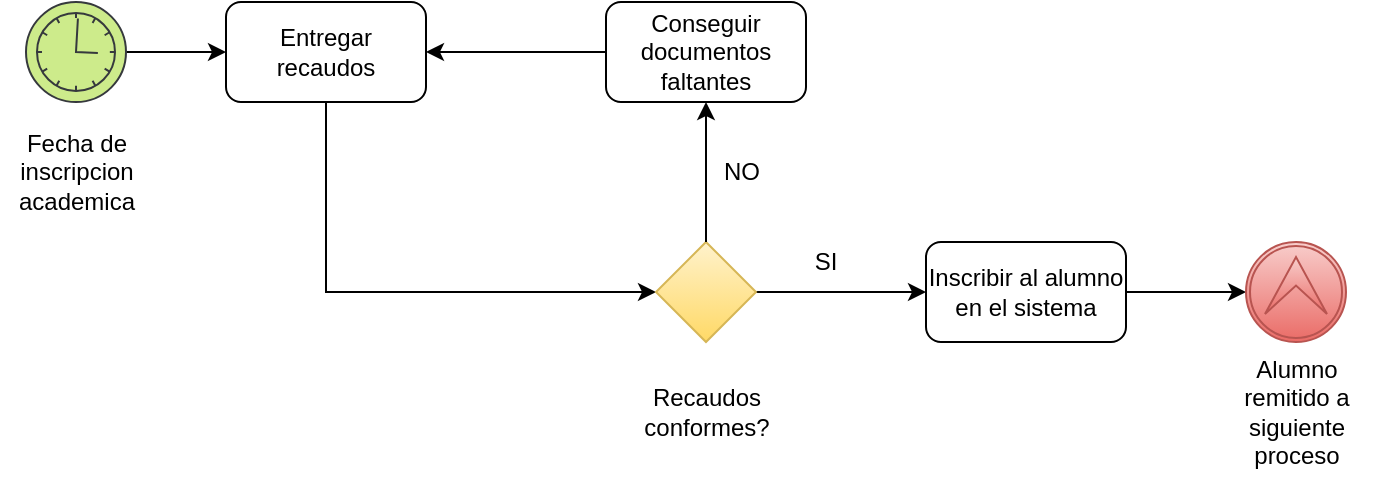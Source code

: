 <mxfile version="14.9.6" type="device"><diagram id="sF1LM7YBI4MeJCOUih7d" name="Página-1"><mxGraphModel dx="946" dy="631" grid="1" gridSize="10" guides="1" tooltips="1" connect="1" arrows="1" fold="1" page="1" pageScale="1" pageWidth="827" pageHeight="1169" math="0" shadow="0"><root><mxCell id="0"/><mxCell id="1" parent="0"/><mxCell id="6XdlBvziYxvV6f6KK9LP-16" style="edgeStyle=orthogonalEdgeStyle;rounded=0;orthogonalLoop=1;jettySize=auto;html=1;entryX=0;entryY=0.5;entryDx=0;entryDy=0;" edge="1" parent="1" source="6XdlBvziYxvV6f6KK9LP-1" target="6XdlBvziYxvV6f6KK9LP-2"><mxGeometry relative="1" as="geometry"/></mxCell><mxCell id="6XdlBvziYxvV6f6KK9LP-1" value="" style="points=[[0.145,0.145,0],[0.5,0,0],[0.855,0.145,0],[1,0.5,0],[0.855,0.855,0],[0.5,1,0],[0.145,0.855,0],[0,0.5,0]];shape=mxgraph.bpmn.event;html=1;verticalLabelPosition=bottom;labelBackgroundColor=#ffffff;verticalAlign=top;align=center;perimeter=ellipsePerimeter;outlineConnect=0;aspect=fixed;outline=standard;symbol=timer;fillColor=#cdeb8b;strokeColor=#36393d;" vertex="1" parent="1"><mxGeometry x="40" y="240" width="50" height="50" as="geometry"/></mxCell><mxCell id="6XdlBvziYxvV6f6KK9LP-8" style="edgeStyle=orthogonalEdgeStyle;rounded=0;orthogonalLoop=1;jettySize=auto;html=1;entryX=0;entryY=0.5;entryDx=0;entryDy=0;" edge="1" parent="1" source="6XdlBvziYxvV6f6KK9LP-2" target="6XdlBvziYxvV6f6KK9LP-5"><mxGeometry relative="1" as="geometry"><mxPoint x="190" y="400" as="targetPoint"/><Array as="points"><mxPoint x="190" y="385"/></Array></mxGeometry></mxCell><mxCell id="6XdlBvziYxvV6f6KK9LP-2" value="Entregar recaudos" style="rounded=1;whiteSpace=wrap;html=1;" vertex="1" parent="1"><mxGeometry x="140" y="240" width="100" height="50" as="geometry"/></mxCell><mxCell id="6XdlBvziYxvV6f6KK9LP-7" style="edgeStyle=orthogonalEdgeStyle;rounded=0;orthogonalLoop=1;jettySize=auto;html=1;" edge="1" parent="1" source="6XdlBvziYxvV6f6KK9LP-4" target="6XdlBvziYxvV6f6KK9LP-2"><mxGeometry relative="1" as="geometry"/></mxCell><mxCell id="6XdlBvziYxvV6f6KK9LP-4" value="Conseguir documentos faltantes&lt;br&gt;" style="rounded=1;whiteSpace=wrap;html=1;" vertex="1" parent="1"><mxGeometry x="330" y="240" width="100" height="50" as="geometry"/></mxCell><mxCell id="6XdlBvziYxvV6f6KK9LP-12" style="edgeStyle=orthogonalEdgeStyle;rounded=0;orthogonalLoop=1;jettySize=auto;html=1;entryX=0;entryY=0.5;entryDx=0;entryDy=0;" edge="1" parent="1" source="6XdlBvziYxvV6f6KK9LP-5" target="6XdlBvziYxvV6f6KK9LP-10"><mxGeometry relative="1" as="geometry"/></mxCell><mxCell id="6XdlBvziYxvV6f6KK9LP-5" value="" style="rhombus;whiteSpace=wrap;html=1;gradientColor=#ffd966;fillColor=#fff2cc;strokeColor=#d6b656;" vertex="1" parent="1"><mxGeometry x="355" y="360" width="50" height="50" as="geometry"/></mxCell><mxCell id="6XdlBvziYxvV6f6KK9LP-6" value="" style="endArrow=classic;html=1;entryX=0.5;entryY=1;entryDx=0;entryDy=0;" edge="1" parent="1" target="6XdlBvziYxvV6f6KK9LP-4"><mxGeometry width="50" height="50" relative="1" as="geometry"><mxPoint x="380" y="360" as="sourcePoint"/><mxPoint x="430" y="310" as="targetPoint"/></mxGeometry></mxCell><mxCell id="6XdlBvziYxvV6f6KK9LP-13" style="edgeStyle=orthogonalEdgeStyle;rounded=0;orthogonalLoop=1;jettySize=auto;html=1;entryX=0;entryY=0.5;entryDx=0;entryDy=0;entryPerimeter=0;" edge="1" parent="1" source="6XdlBvziYxvV6f6KK9LP-10" target="6XdlBvziYxvV6f6KK9LP-11"><mxGeometry relative="1" as="geometry"/></mxCell><mxCell id="6XdlBvziYxvV6f6KK9LP-10" value="Inscribir al alumno en el sistema&lt;br&gt;" style="rounded=1;whiteSpace=wrap;html=1;" vertex="1" parent="1"><mxGeometry x="490" y="360" width="100" height="50" as="geometry"/></mxCell><mxCell id="6XdlBvziYxvV6f6KK9LP-11" value="" style="points=[[0.145,0.145,0],[0.5,0,0],[0.855,0.145,0],[1,0.5,0],[0.855,0.855,0],[0.5,1,0],[0.145,0.855,0],[0,0.5,0]];shape=mxgraph.bpmn.event;html=1;verticalLabelPosition=bottom;labelBackgroundColor=#ffffff;verticalAlign=top;align=center;perimeter=ellipsePerimeter;outlineConnect=0;aspect=fixed;outline=boundInt;symbol=escalation;gradientColor=#ea6b66;fillColor=#f8cecc;strokeColor=#b85450;" vertex="1" parent="1"><mxGeometry x="650" y="360" width="50" height="50" as="geometry"/></mxCell><mxCell id="6XdlBvziYxvV6f6KK9LP-14" value="Fecha de inscripcion academica" style="text;html=1;strokeColor=none;fillColor=none;align=center;verticalAlign=middle;whiteSpace=wrap;rounded=0;" vertex="1" parent="1"><mxGeometry x="27.5" y="290" width="75" height="70" as="geometry"/></mxCell><mxCell id="6XdlBvziYxvV6f6KK9LP-15" value="Alumno remitido a siguiente proceso" style="text;html=1;strokeColor=none;fillColor=none;align=center;verticalAlign=middle;whiteSpace=wrap;rounded=0;" vertex="1" parent="1"><mxGeometry x="637.5" y="410" width="75" height="70" as="geometry"/></mxCell><mxCell id="6XdlBvziYxvV6f6KK9LP-17" value="Recaudos conformes?" style="text;html=1;strokeColor=none;fillColor=none;align=center;verticalAlign=middle;whiteSpace=wrap;rounded=0;" vertex="1" parent="1"><mxGeometry x="342.5" y="410" width="75" height="70" as="geometry"/></mxCell><mxCell id="6XdlBvziYxvV6f6KK9LP-18" value="NO" style="text;html=1;strokeColor=none;fillColor=none;align=center;verticalAlign=middle;whiteSpace=wrap;rounded=0;" vertex="1" parent="1"><mxGeometry x="377.5" y="315" width="40" height="20" as="geometry"/></mxCell><mxCell id="6XdlBvziYxvV6f6KK9LP-19" value="SI" style="text;html=1;strokeColor=none;fillColor=none;align=center;verticalAlign=middle;whiteSpace=wrap;rounded=0;" vertex="1" parent="1"><mxGeometry x="420" y="360" width="40" height="20" as="geometry"/></mxCell></root></mxGraphModel></diagram></mxfile>